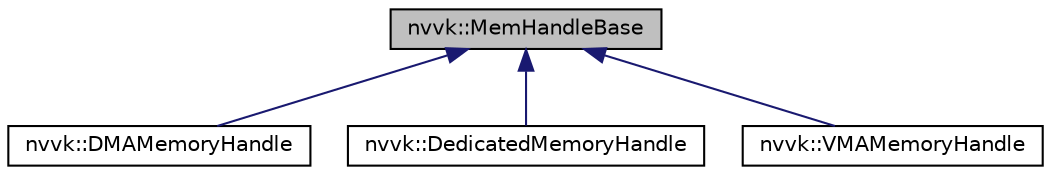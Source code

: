 digraph "nvvk::MemHandleBase"
{
 // LATEX_PDF_SIZE
  edge [fontname="Helvetica",fontsize="10",labelfontname="Helvetica",labelfontsize="10"];
  node [fontname="Helvetica",fontsize="10",shape=record];
  Node1 [label="nvvk::MemHandleBase",height=0.2,width=0.4,color="black", fillcolor="grey75", style="filled", fontcolor="black",tooltip=" "];
  Node1 -> Node2 [dir="back",color="midnightblue",fontsize="10",style="solid",fontname="Helvetica"];
  Node2 [label="nvvk::DMAMemoryHandle",height=0.2,width=0.4,color="black", fillcolor="white", style="filled",URL="$classnvvk_1_1_d_m_a_memory_handle.html",tooltip=" "];
  Node1 -> Node3 [dir="back",color="midnightblue",fontsize="10",style="solid",fontname="Helvetica"];
  Node3 [label="nvvk::DedicatedMemoryHandle",height=0.2,width=0.4,color="black", fillcolor="white", style="filled",URL="$classnvvk_1_1_dedicated_memory_handle.html",tooltip=" "];
  Node1 -> Node4 [dir="back",color="midnightblue",fontsize="10",style="solid",fontname="Helvetica"];
  Node4 [label="nvvk::VMAMemoryHandle",height=0.2,width=0.4,color="black", fillcolor="white", style="filled",URL="$classnvvk_1_1_v_m_a_memory_handle.html",tooltip=" "];
}
